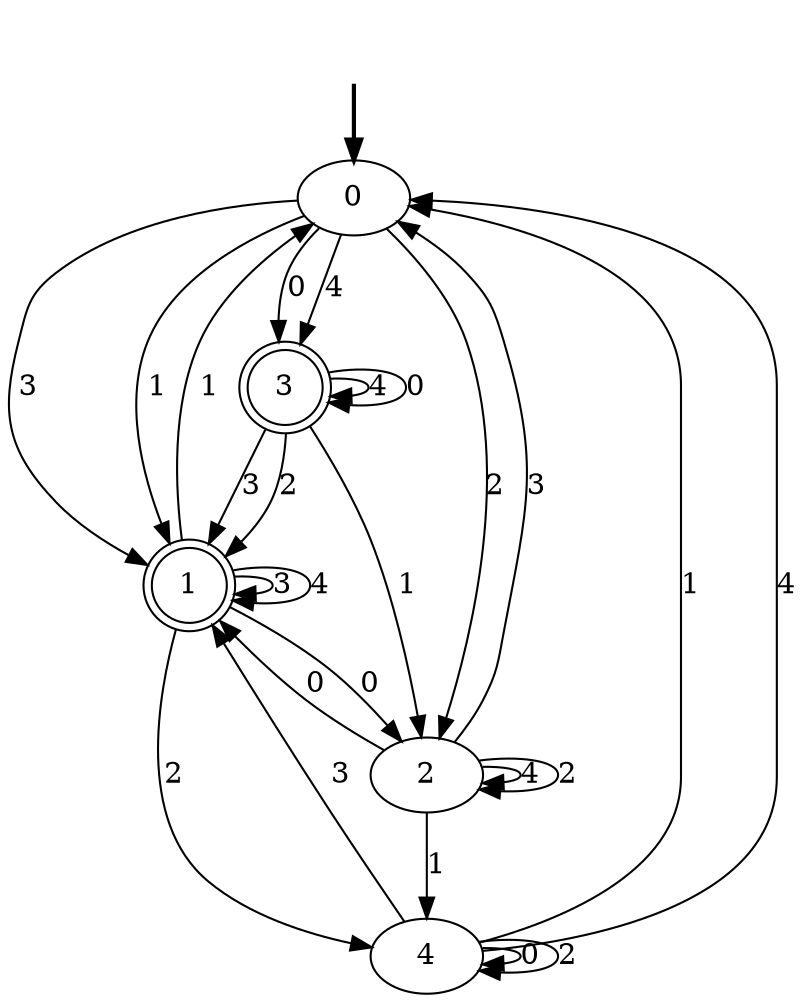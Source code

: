 digraph {
	fake [style=invisible]
	0 [root=true]
	1 [shape=doublecircle]
	2
	3 [shape=doublecircle]
	4
	fake -> 0 [style=bold]
	4 -> 0 [label=1]
	2 -> 4 [label=1]
	1 -> 4 [label=2]
	0 -> 3 [label=0]
	4 -> 1 [label=3]
	3 -> 1 [label=3]
	1 -> 0 [label=1]
	2 -> 2 [label=4]
	0 -> 1 [label=3]
	3 -> 2 [label=1]
	1 -> 1 [label=3]
	4 -> 0 [label=4]
	0 -> 2 [label=2]
	1 -> 1 [label=4]
	3 -> 3 [label=4]
	4 -> 4 [label=0]
	3 -> 1 [label=2]
	1 -> 2 [label=0]
	2 -> 2 [label=2]
	4 -> 4 [label=2]
	2 -> 0 [label=3]
	0 -> 3 [label=4]
	3 -> 3 [label=0]
	0 -> 1 [label=1]
	2 -> 1 [label=0]
}
